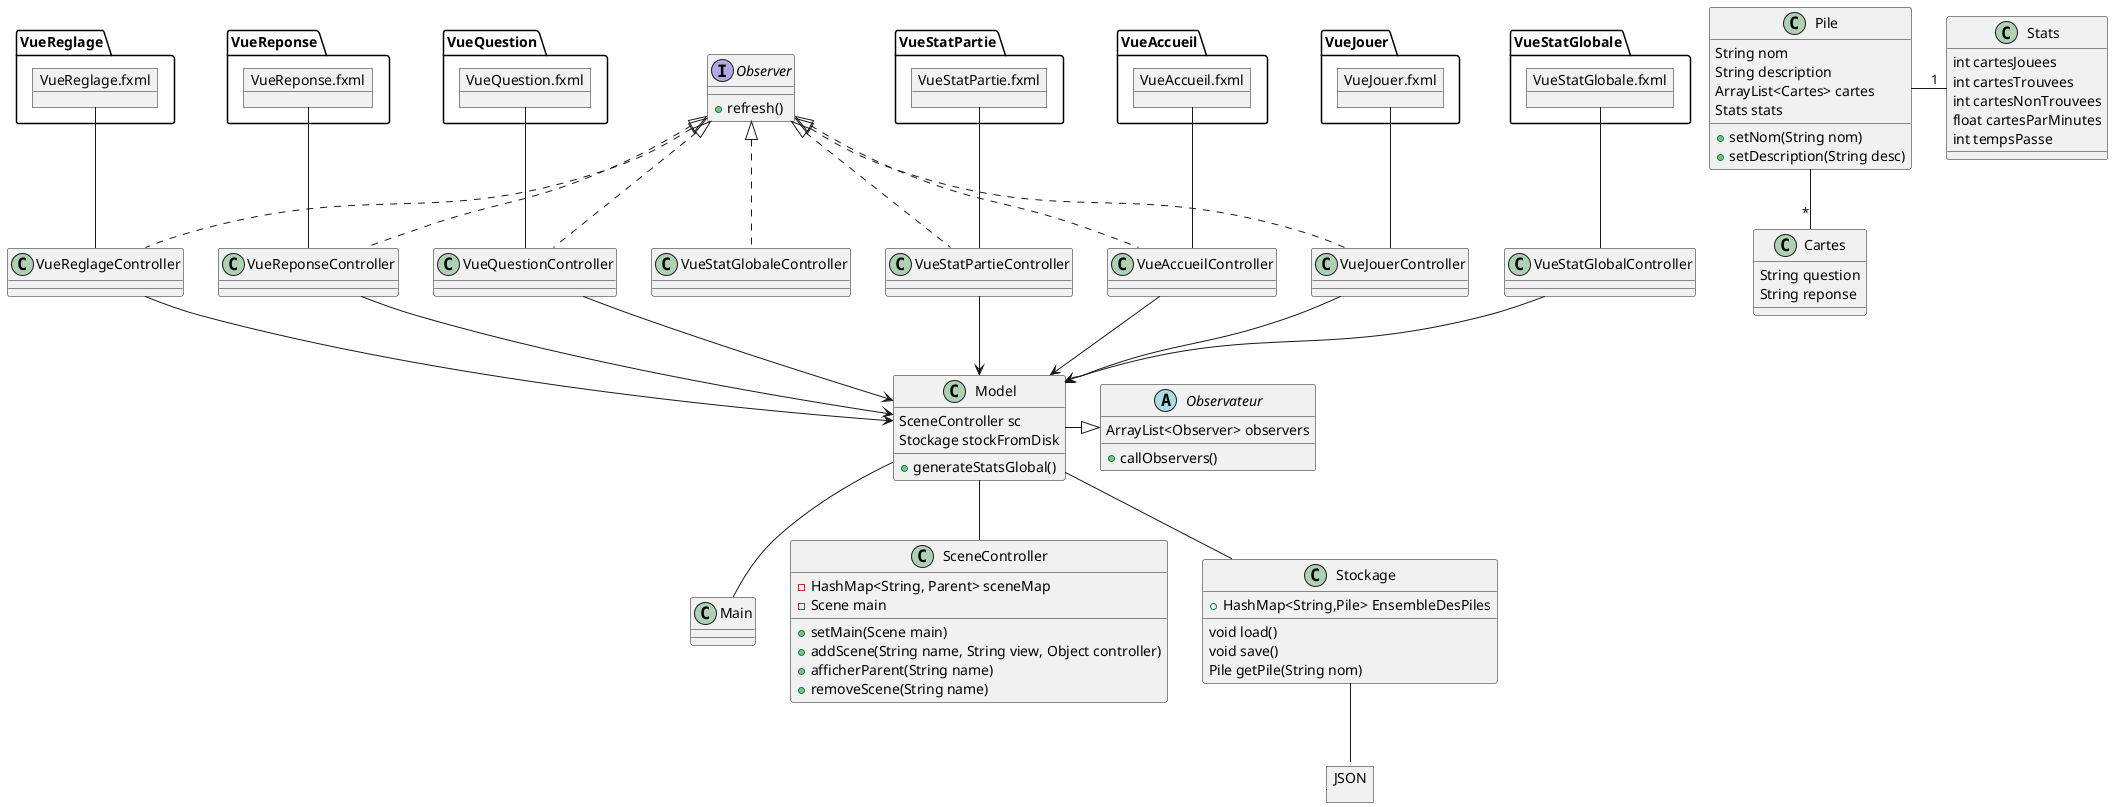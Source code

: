 @startuml

class Main{

}

interface Observer{
    +refresh()
}

abstract Observateur{
    ArrayList<Observer> observers
    +callObservers()
}

class Model{

  SceneController sc
  Stockage stockFromDisk
  +generateStatsGlobal()
  
}

class SceneController{
    -HashMap<String, Parent> sceneMap
    -Scene main
    +setMain(Scene main)
    +addScene(String name, String view, Object controller)
    +afficherParent(String name)
    +removeScene(String name)
}

class Stockage {
+ HashMap<String,Pile> EnsembleDesPiles
void load()
void save()
Pile getPile(String nom)
}

json JSON {

}

class VueStatGlobaleController implements Observer{

}

object VueStatGlobale.fxml {

}

class VueStatPartieController implements Observer{

}

object VueStatPartie.fxml {

}

class VueAccueilController implements Observer{

}

object VueAccueil.fxml {

}

class VueJouerController implements Observer{

}

object VueJouer.fxml {

}

class VueReglageController implements Observer{

}

object VueReglage.fxml {

}

class VueReponseController implements Observer{

}

object VueReponse.fxml {

}

class VueQuestionController implements Observer{

}

class Pile{
    String nom
    String description 
    ArrayList<Cartes> cartes
    Stats stats
    +setNom(String nom)
    +setDescription(String desc)
}

class Cartes{
    String question
    String reponse 
}

class Stats{
    int cartesJouees
    int cartesTrouvees
    int cartesNonTrouvees
    float cartesParMinutes
    int tempsPasse
}


object VueQuestion.fxml {

}

Pile -down- "*" Cartes
Pile -right- "1" Stats

Main -up- Model
Model -right-|> Observateur
SceneController -up- Model
Stockage -up- Model
Stockage -- JSON

VueQuestionController --> Model
VueReponseController --> Model
VueStatGlobalController --> Model
VueStatPartieController --> Model
VueAccueilController --> Model
VueJouerController --> Model
VueReglageController --> Model

VueQuestionController -up- VueQuestion.fxml
VueReponseController -up- VueReponse.fxml
VueStatGlobalController -up- VueStatGlobale.fxml
VueStatPartieController -up- VueStatPartie.fxml
VueAccueilController -up- VueAccueil.fxml
VueJouerController -up- VueJouer.fxml
VueReglageController -up- VueReglage.fxml

@enduml
